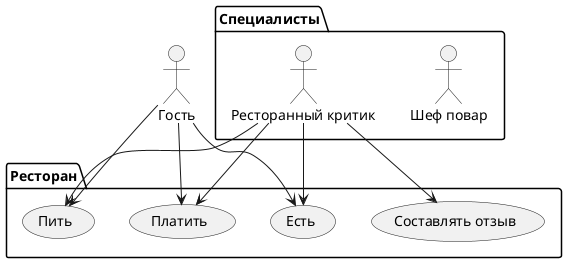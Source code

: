 @startuml
actor Гость as g
package Специалисты {
  actor "Шеф повар" as c
  actor "Ресторанный критик" as fc
}
package Ресторан {
  usecase "Есть" as UC1
  usecase "Платить" as UC2
  usecase "Пить" as UC3
  usecase "Составлять отзыв" as UC4
}
fc --> UC1
fc --> UC2
fc --> UC3
fc --> UC4
g --> UC1
g --> UC2
g --> UC3
@enduml